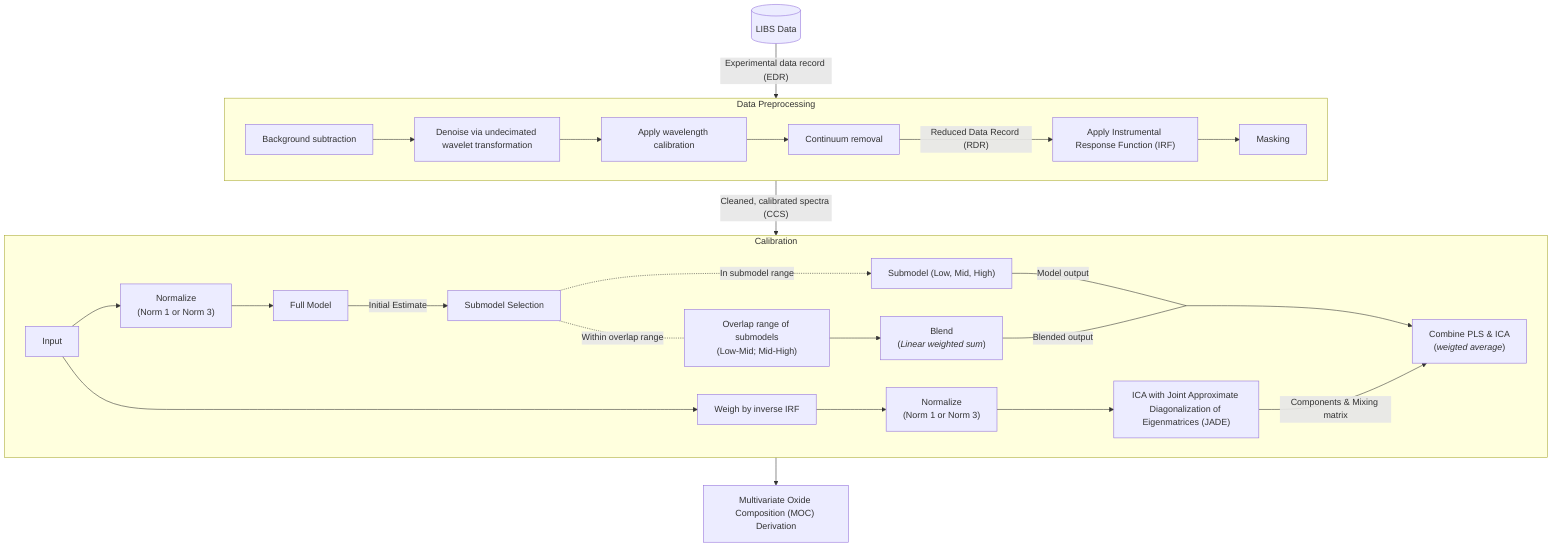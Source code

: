 flowchart TD
    subgraph DP["Data Preprocessing"]
        BS[Background subtraction] --> 
        WO["Denoise via undecimated wavelet transformation"] -->
        WC["Apply wavelength calibration"] -->
        CER["Continuum removal"] -->|"Reduced Data Record (RDR)"| IRF["Apply Instrumental Response Function (IRF)"] -->M["Masking"]
    end

    db[(LIBS Data)] -->|"Experimental data record (EDR)"| DP

    DP -->|"Cleaned, calibrated spectra (CCS)"| C

    subgraph C["Calibration"]
        Input --> NOSM["`Normalize
        (Norm 1 or Norm 3)`"] --> F
        F[Full Model] --> |"Initial Estimate"| H[Submodel Selection]
        
        SM["Submodel (Low, Mid, High)"]
        BR["`Overlap range of submodels
        (Low-Mid; Mid-High)`"]

        H -.->|In submodel range| SM
        H -.-|Within overlap range| BR

        BR --> BO["`Blend
        (*Linear weighted sum*)`"]

        PLS_SM_OUT[ ]:::empty
        classDef empty width:0px,height:0px;

        SM ---|Model output| PLS_SM_OUT
        BO ---|Blended output| PLS_SM_OUT

        PLS_SM_OUT --> J

        Input --> WE["Weigh by inverse IRF"] --> NOI["`Normalize
        (Norm 1 or Norm 3)`"] --> I

        I["`ICA with Joint Approximate Diagonalization of Eigenmatrices (JADE)`"]
        I -->|Components & Mixing matrix| J


        J["`Combine PLS & ICA
        (_weigted average_)`"]
    end
    
    C --> K["Multivariate Oxide Composition (MOC) Derivation"]